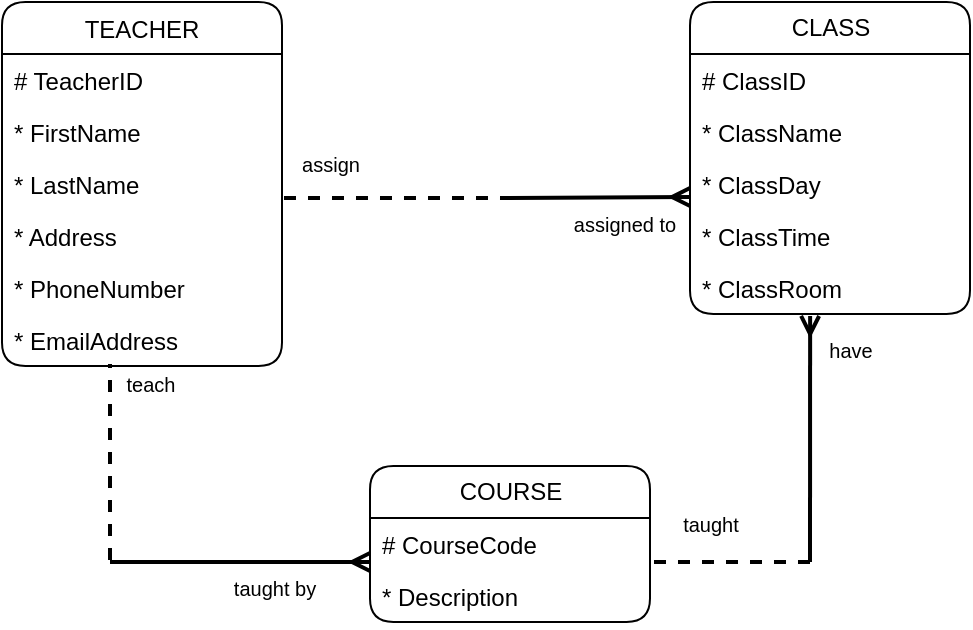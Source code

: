 <mxfile version="15.2.9" type="github">
  <diagram id="R2lEEEUBdFMjLlhIrx00" name="Page-1">
    <mxGraphModel dx="868" dy="490" grid="1" gridSize="10" guides="1" tooltips="1" connect="1" arrows="1" fold="1" page="1" pageScale="1" pageWidth="850" pageHeight="1100" math="0" shadow="0" extFonts="Permanent Marker^https://fonts.googleapis.com/css?family=Permanent+Marker">
      <root>
        <mxCell id="0" />
        <mxCell id="1" parent="0" />
        <mxCell id="KVk4hBD7cU9KSUQBLwWF-1" value="TEACHER" style="swimlane;fontStyle=0;childLayout=stackLayout;horizontal=1;startSize=26;horizontalStack=0;resizeParent=1;resizeParentMax=0;resizeLast=0;collapsible=1;marginBottom=0;rounded=1;" parent="1" vertex="1">
          <mxGeometry x="136" y="120" width="140" height="182" as="geometry" />
        </mxCell>
        <mxCell id="KVk4hBD7cU9KSUQBLwWF-2" value="# TeacherID" style="text;strokeColor=none;fillColor=none;align=left;verticalAlign=middle;spacingLeft=4;spacingRight=4;overflow=hidden;rotatable=0;points=[[0,0.5],[1,0.5]];portConstraint=eastwest;" parent="KVk4hBD7cU9KSUQBLwWF-1" vertex="1">
          <mxGeometry y="26" width="140" height="26" as="geometry" />
        </mxCell>
        <mxCell id="KVk4hBD7cU9KSUQBLwWF-3" value="* FirstName" style="text;strokeColor=none;fillColor=none;align=left;verticalAlign=middle;spacingLeft=4;spacingRight=4;overflow=hidden;rotatable=0;points=[[0,0.5],[1,0.5]];portConstraint=eastwest;" parent="KVk4hBD7cU9KSUQBLwWF-1" vertex="1">
          <mxGeometry y="52" width="140" height="26" as="geometry" />
        </mxCell>
        <mxCell id="KVk4hBD7cU9KSUQBLwWF-4" value="* LastName" style="text;strokeColor=none;fillColor=none;align=left;verticalAlign=middle;spacingLeft=4;spacingRight=4;overflow=hidden;rotatable=0;points=[[0,0.5],[1,0.5]];portConstraint=eastwest;" parent="KVk4hBD7cU9KSUQBLwWF-1" vertex="1">
          <mxGeometry y="78" width="140" height="26" as="geometry" />
        </mxCell>
        <mxCell id="KVk4hBD7cU9KSUQBLwWF-5" value="* Address" style="text;strokeColor=none;fillColor=none;align=left;verticalAlign=middle;spacingLeft=4;spacingRight=4;overflow=hidden;rotatable=0;points=[[0,0.5],[1,0.5]];portConstraint=eastwest;" parent="KVk4hBD7cU9KSUQBLwWF-1" vertex="1">
          <mxGeometry y="104" width="140" height="26" as="geometry" />
        </mxCell>
        <mxCell id="KVk4hBD7cU9KSUQBLwWF-6" value="* PhoneNumber" style="text;strokeColor=none;fillColor=none;align=left;verticalAlign=middle;spacingLeft=4;spacingRight=4;overflow=hidden;rotatable=0;points=[[0,0.5],[1,0.5]];portConstraint=eastwest;" parent="KVk4hBD7cU9KSUQBLwWF-1" vertex="1">
          <mxGeometry y="130" width="140" height="26" as="geometry" />
        </mxCell>
        <mxCell id="KVk4hBD7cU9KSUQBLwWF-7" value="* EmailAddress" style="text;strokeColor=none;fillColor=none;align=left;verticalAlign=middle;spacingLeft=4;spacingRight=4;overflow=hidden;rotatable=0;points=[[0,0.5],[1,0.5]];portConstraint=eastwest;" parent="KVk4hBD7cU9KSUQBLwWF-1" vertex="1">
          <mxGeometry y="156" width="140" height="26" as="geometry" />
        </mxCell>
        <mxCell id="KVk4hBD7cU9KSUQBLwWF-9" value="CLASS" style="swimlane;fontStyle=0;childLayout=stackLayout;horizontal=1;startSize=26;horizontalStack=0;resizeParent=1;resizeParentMax=0;resizeLast=0;collapsible=1;marginBottom=0;rounded=1;verticalAlign=middle;html=1;" parent="1" vertex="1">
          <mxGeometry x="480" y="120" width="140" height="156" as="geometry" />
        </mxCell>
        <mxCell id="KVk4hBD7cU9KSUQBLwWF-10" value="# ClassID" style="text;strokeColor=none;fillColor=none;align=left;verticalAlign=top;spacingLeft=4;spacingRight=4;overflow=hidden;rotatable=0;points=[[0,0.5],[1,0.5]];portConstraint=eastwest;" parent="KVk4hBD7cU9KSUQBLwWF-9" vertex="1">
          <mxGeometry y="26" width="140" height="26" as="geometry" />
        </mxCell>
        <mxCell id="KVk4hBD7cU9KSUQBLwWF-11" value="* ClassName" style="text;strokeColor=none;fillColor=none;align=left;verticalAlign=top;spacingLeft=4;spacingRight=4;overflow=hidden;rotatable=0;points=[[0,0.5],[1,0.5]];portConstraint=eastwest;" parent="KVk4hBD7cU9KSUQBLwWF-9" vertex="1">
          <mxGeometry y="52" width="140" height="26" as="geometry" />
        </mxCell>
        <mxCell id="KVk4hBD7cU9KSUQBLwWF-17" value="* ClassDay" style="text;strokeColor=none;fillColor=none;align=left;verticalAlign=top;spacingLeft=4;spacingRight=4;overflow=hidden;rotatable=0;points=[[0,0.5],[1,0.5]];portConstraint=eastwest;" parent="KVk4hBD7cU9KSUQBLwWF-9" vertex="1">
          <mxGeometry y="78" width="140" height="26" as="geometry" />
        </mxCell>
        <mxCell id="KVk4hBD7cU9KSUQBLwWF-22" value="* ClassTime" style="text;strokeColor=none;fillColor=none;align=left;verticalAlign=top;spacingLeft=4;spacingRight=4;overflow=hidden;rotatable=0;points=[[0,0.5],[1,0.5]];portConstraint=eastwest;" parent="KVk4hBD7cU9KSUQBLwWF-9" vertex="1">
          <mxGeometry y="104" width="140" height="26" as="geometry" />
        </mxCell>
        <mxCell id="aajGcDaXCNT4DOjiABnj-1" value="* ClassRoom" style="text;strokeColor=none;fillColor=none;align=left;verticalAlign=top;spacingLeft=4;spacingRight=4;overflow=hidden;rotatable=0;points=[[0,0.5],[1,0.5]];portConstraint=eastwest;" vertex="1" parent="KVk4hBD7cU9KSUQBLwWF-9">
          <mxGeometry y="130" width="140" height="26" as="geometry" />
        </mxCell>
        <mxCell id="KVk4hBD7cU9KSUQBLwWF-15" value="assigned to" style="html=1;verticalAlign=bottom;endArrow=ERmany;fontSize=10;sourcePerimeterSpacing=1;targetPerimeterSpacing=3;strokeWidth=2;endFill=0;" parent="1" edge="1">
          <mxGeometry x="0.25" y="-21" width="80" relative="1" as="geometry">
            <mxPoint x="390" y="218" as="sourcePoint" />
            <mxPoint x="480" y="217.5" as="targetPoint" />
            <mxPoint y="1" as="offset" />
          </mxGeometry>
        </mxCell>
        <mxCell id="KVk4hBD7cU9KSUQBLwWF-16" value="assign" style="html=1;verticalAlign=bottom;endArrow=none;dashed=1;endSize=8;fontSize=10;sourcePerimeterSpacing=1;targetPerimeterSpacing=3;strokeWidth=2;entryX=0.993;entryY=0.769;entryDx=0;entryDy=0;entryPerimeter=0;endFill=0;startArrow=none;startFill=0;" parent="1" edge="1">
          <mxGeometry x="0.583" y="-8" relative="1" as="geometry">
            <mxPoint x="391" y="218" as="sourcePoint" />
            <mxPoint x="276.02" y="217.994" as="targetPoint" />
            <mxPoint as="offset" />
          </mxGeometry>
        </mxCell>
        <mxCell id="KVk4hBD7cU9KSUQBLwWF-18" value="COURSE" style="swimlane;fontStyle=0;childLayout=stackLayout;horizontal=1;startSize=26;horizontalStack=0;resizeParent=1;resizeParentMax=0;resizeLast=0;collapsible=1;marginBottom=0;rounded=1;verticalAlign=middle;html=1;" parent="1" vertex="1">
          <mxGeometry x="320" y="352" width="140" height="78" as="geometry" />
        </mxCell>
        <mxCell id="KVk4hBD7cU9KSUQBLwWF-19" value="# CourseCode" style="text;strokeColor=none;fillColor=none;align=left;verticalAlign=top;spacingLeft=4;spacingRight=4;overflow=hidden;rotatable=0;points=[[0,0.5],[1,0.5]];portConstraint=eastwest;" parent="KVk4hBD7cU9KSUQBLwWF-18" vertex="1">
          <mxGeometry y="26" width="140" height="26" as="geometry" />
        </mxCell>
        <mxCell id="KVk4hBD7cU9KSUQBLwWF-20" value="* Description" style="text;strokeColor=none;fillColor=none;align=left;verticalAlign=top;spacingLeft=4;spacingRight=4;overflow=hidden;rotatable=0;points=[[0,0.5],[1,0.5]];portConstraint=eastwest;" parent="KVk4hBD7cU9KSUQBLwWF-18" vertex="1">
          <mxGeometry y="52" width="140" height="26" as="geometry" />
        </mxCell>
        <mxCell id="KVk4hBD7cU9KSUQBLwWF-24" value="have" style="html=1;verticalAlign=bottom;endArrow=ERmany;fontSize=10;sourcePerimeterSpacing=1;targetPerimeterSpacing=3;strokeWidth=2;endFill=0;entryX=0.429;entryY=1.038;entryDx=0;entryDy=0;entryPerimeter=0;" parent="1" edge="1" target="aajGcDaXCNT4DOjiABnj-1">
          <mxGeometry x="0.587" y="-20" width="80" relative="1" as="geometry">
            <mxPoint x="540" y="400" as="sourcePoint" />
            <mxPoint x="540" y="290" as="targetPoint" />
            <mxPoint as="offset" />
          </mxGeometry>
        </mxCell>
        <mxCell id="KVk4hBD7cU9KSUQBLwWF-25" value="taught" style="html=1;verticalAlign=bottom;endArrow=none;dashed=1;endSize=8;fontSize=10;sourcePerimeterSpacing=1;targetPerimeterSpacing=3;strokeWidth=2;entryX=0.993;entryY=0.769;entryDx=0;entryDy=0;entryPerimeter=0;endFill=0;startArrow=none;startFill=0;" parent="1" edge="1">
          <mxGeometry x="0.25" y="-10" relative="1" as="geometry">
            <mxPoint x="540" y="400" as="sourcePoint" />
            <mxPoint x="460" y="400.004" as="targetPoint" />
            <mxPoint as="offset" />
          </mxGeometry>
        </mxCell>
        <mxCell id="KVk4hBD7cU9KSUQBLwWF-26" value="taught by" style="html=1;verticalAlign=bottom;endArrow=ERmany;fontSize=10;sourcePerimeterSpacing=1;targetPerimeterSpacing=3;strokeWidth=2;endFill=0;" parent="1" edge="1">
          <mxGeometry x="0.25" y="-21" width="80" relative="1" as="geometry">
            <mxPoint x="190" y="400" as="sourcePoint" />
            <mxPoint x="320" y="400" as="targetPoint" />
            <mxPoint y="1" as="offset" />
          </mxGeometry>
        </mxCell>
        <mxCell id="KVk4hBD7cU9KSUQBLwWF-27" value="teach" style="html=1;verticalAlign=bottom;endArrow=none;fontSize=10;sourcePerimeterSpacing=1;targetPerimeterSpacing=3;strokeWidth=2;endFill=0;dashed=1;" parent="1" edge="1">
          <mxGeometry x="0.612" y="-20" width="80" relative="1" as="geometry">
            <mxPoint x="190" y="399" as="sourcePoint" />
            <mxPoint x="190" y="301" as="targetPoint" />
            <mxPoint as="offset" />
          </mxGeometry>
        </mxCell>
      </root>
    </mxGraphModel>
  </diagram>
</mxfile>
